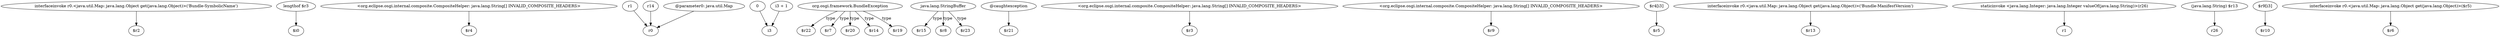 digraph g {
0[label="interfaceinvoke r0.<java.util.Map: java.lang.Object get(java.lang.Object)>('Bundle-SymbolicName')"]
1[label="$r2"]
0->1[label=""]
2[label="lengthof $r3"]
3[label="$i0"]
2->3[label=""]
4[label="<org.eclipse.osgi.internal.composite.CompositeHelper: java.lang.String[] INVALID_COMPOSITE_HEADERS>"]
5[label="$r4"]
4->5[label=""]
6[label="r1"]
7[label="r0"]
6->7[label=""]
8[label="0"]
9[label="i3"]
8->9[label=""]
10[label="org.osgi.framework.BundleException"]
11[label="$r22"]
10->11[label="type"]
12[label="java.lang.StringBuffer"]
13[label="$r15"]
12->13[label="type"]
14[label="@caughtexception"]
15[label="$r21"]
14->15[label=""]
16[label="<org.eclipse.osgi.internal.composite.CompositeHelper: java.lang.String[] INVALID_COMPOSITE_HEADERS>"]
17[label="$r3"]
16->17[label=""]
18[label="r14"]
18->7[label=""]
19[label="@parameter0: java.util.Map"]
19->7[label=""]
20[label="$r7"]
10->20[label="type"]
21[label="$r20"]
10->21[label="type"]
22[label="$r14"]
10->22[label="type"]
23[label="<org.eclipse.osgi.internal.composite.CompositeHelper: java.lang.String[] INVALID_COMPOSITE_HEADERS>"]
24[label="$r9"]
23->24[label=""]
25[label="$r4[i3]"]
26[label="$r5"]
25->26[label=""]
27[label="$r8"]
12->27[label="type"]
28[label="interfaceinvoke r0.<java.util.Map: java.lang.Object get(java.lang.Object)>('Bundle-ManifestVersion')"]
29[label="$r13"]
28->29[label=""]
30[label="staticinvoke <java.lang.Integer: java.lang.Integer valueOf(java.lang.String)>(r26)"]
31[label="r1"]
30->31[label=""]
32[label="(java.lang.String) $r13"]
33[label="r26"]
32->33[label=""]
34[label="$r23"]
12->34[label="type"]
35[label="$r9[i3]"]
36[label="$r10"]
35->36[label=""]
37[label="interfaceinvoke r0.<java.util.Map: java.lang.Object get(java.lang.Object)>($r5)"]
38[label="$r6"]
37->38[label=""]
39[label="i3 + 1"]
39->9[label=""]
40[label="$r19"]
10->40[label="type"]
}